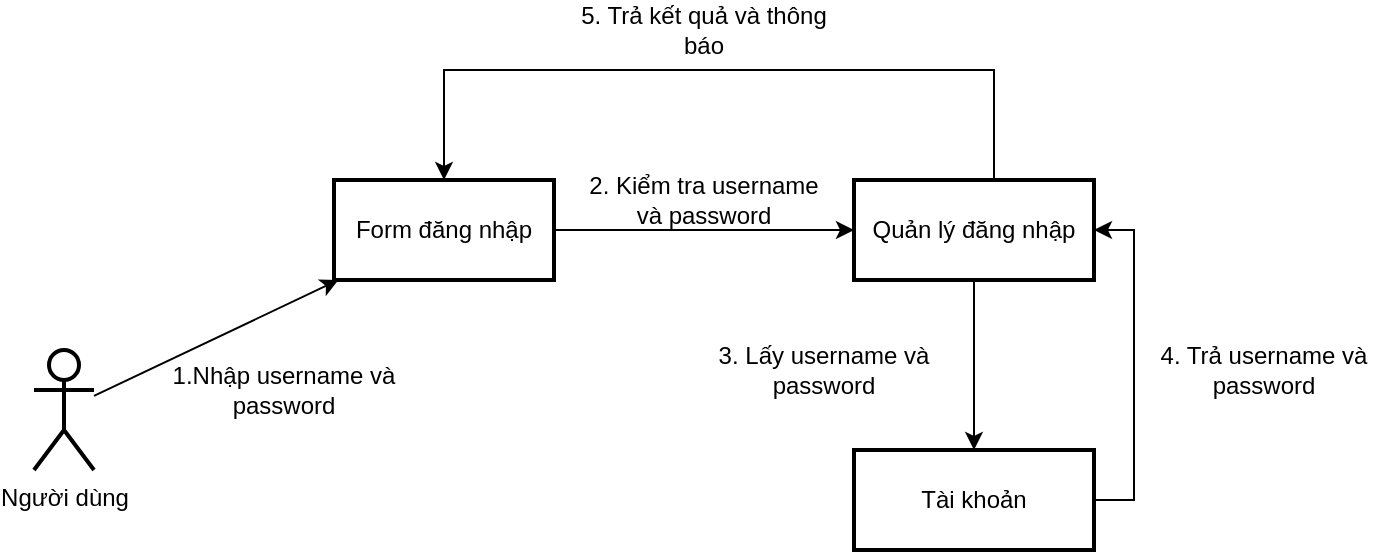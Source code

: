 <mxfile version="13.9.9" type="device"><diagram id="kgpKYQtTHZ0yAKxKKP6v" name="Page-1"><mxGraphModel dx="852" dy="495" grid="1" gridSize="10" guides="1" tooltips="1" connect="1" arrows="1" fold="1" page="1" pageScale="1" pageWidth="850" pageHeight="1100" math="0" shadow="0"><root><mxCell id="0"/><mxCell id="1" parent="0"/><mxCell id="jE_AQnVXo-7etex7F50a-1" value="Người dùng" style="shape=umlActor;verticalLabelPosition=bottom;verticalAlign=top;html=1;outlineConnect=0;strokeWidth=2;" vertex="1" parent="1"><mxGeometry x="120" y="240" width="30" height="60" as="geometry"/></mxCell><mxCell id="jE_AQnVXo-7etex7F50a-2" value="" style="endArrow=classic;html=1;" edge="1" parent="1" source="jE_AQnVXo-7etex7F50a-1" target="jE_AQnVXo-7etex7F50a-3"><mxGeometry width="50" height="50" relative="1" as="geometry"><mxPoint x="400" y="260" as="sourcePoint"/><mxPoint x="250" y="190" as="targetPoint"/></mxGeometry></mxCell><mxCell id="jE_AQnVXo-7etex7F50a-7" style="edgeStyle=orthogonalEdgeStyle;rounded=0;orthogonalLoop=1;jettySize=auto;html=1;" edge="1" parent="1" source="jE_AQnVXo-7etex7F50a-3" target="jE_AQnVXo-7etex7F50a-6"><mxGeometry relative="1" as="geometry"/></mxCell><mxCell id="jE_AQnVXo-7etex7F50a-3" value="Form đăng nhập" style="rounded=0;whiteSpace=wrap;html=1;strokeWidth=2;" vertex="1" parent="1"><mxGeometry x="270" y="155" width="110" height="50" as="geometry"/></mxCell><mxCell id="jE_AQnVXo-7etex7F50a-4" value="1.Nhập username và password" style="text;html=1;strokeColor=none;fillColor=none;align=center;verticalAlign=middle;whiteSpace=wrap;rounded=0;" vertex="1" parent="1"><mxGeometry x="180" y="250" width="130" height="20" as="geometry"/></mxCell><mxCell id="jE_AQnVXo-7etex7F50a-11" style="edgeStyle=orthogonalEdgeStyle;rounded=0;orthogonalLoop=1;jettySize=auto;html=1;" edge="1" parent="1" source="jE_AQnVXo-7etex7F50a-6" target="jE_AQnVXo-7etex7F50a-10"><mxGeometry relative="1" as="geometry"/></mxCell><mxCell id="jE_AQnVXo-7etex7F50a-17" style="edgeStyle=orthogonalEdgeStyle;rounded=0;orthogonalLoop=1;jettySize=auto;html=1;entryX=0.5;entryY=0;entryDx=0;entryDy=0;" edge="1" parent="1" source="jE_AQnVXo-7etex7F50a-6" target="jE_AQnVXo-7etex7F50a-3"><mxGeometry relative="1" as="geometry"><Array as="points"><mxPoint x="600" y="100"/><mxPoint x="325" y="100"/></Array></mxGeometry></mxCell><mxCell id="jE_AQnVXo-7etex7F50a-6" value="Quản lý đăng nhập" style="rounded=0;whiteSpace=wrap;html=1;strokeWidth=2;fillColor=#ffffff;" vertex="1" parent="1"><mxGeometry x="530" y="155" width="120" height="50" as="geometry"/></mxCell><mxCell id="jE_AQnVXo-7etex7F50a-8" value="2. Kiểm tra username và password" style="text;html=1;strokeColor=none;fillColor=none;align=center;verticalAlign=middle;whiteSpace=wrap;rounded=0;" vertex="1" parent="1"><mxGeometry x="390" y="155" width="130" height="20" as="geometry"/></mxCell><mxCell id="jE_AQnVXo-7etex7F50a-14" style="edgeStyle=orthogonalEdgeStyle;rounded=0;orthogonalLoop=1;jettySize=auto;html=1;entryX=1;entryY=0.5;entryDx=0;entryDy=0;" edge="1" parent="1" source="jE_AQnVXo-7etex7F50a-10" target="jE_AQnVXo-7etex7F50a-6"><mxGeometry relative="1" as="geometry"><Array as="points"><mxPoint x="670" y="315"/><mxPoint x="670" y="180"/></Array></mxGeometry></mxCell><mxCell id="jE_AQnVXo-7etex7F50a-10" value="Tài khoản" style="rounded=0;whiteSpace=wrap;html=1;strokeWidth=2;fillColor=#ffffff;" vertex="1" parent="1"><mxGeometry x="530" y="290" width="120" height="50" as="geometry"/></mxCell><mxCell id="jE_AQnVXo-7etex7F50a-13" value="3. Lấy username và password" style="text;html=1;strokeColor=none;fillColor=none;align=center;verticalAlign=middle;whiteSpace=wrap;rounded=0;" vertex="1" parent="1"><mxGeometry x="450" y="240" width="130" height="20" as="geometry"/></mxCell><mxCell id="jE_AQnVXo-7etex7F50a-15" value="4. Trả username và password" style="text;html=1;strokeColor=none;fillColor=none;align=center;verticalAlign=middle;whiteSpace=wrap;rounded=0;" vertex="1" parent="1"><mxGeometry x="670" y="240" width="130" height="20" as="geometry"/></mxCell><mxCell id="jE_AQnVXo-7etex7F50a-18" value="5. Trả kết quả và thông báo" style="text;html=1;strokeColor=none;fillColor=none;align=center;verticalAlign=middle;whiteSpace=wrap;rounded=0;" vertex="1" parent="1"><mxGeometry x="390" y="70" width="130" height="20" as="geometry"/></mxCell></root></mxGraphModel></diagram></mxfile>